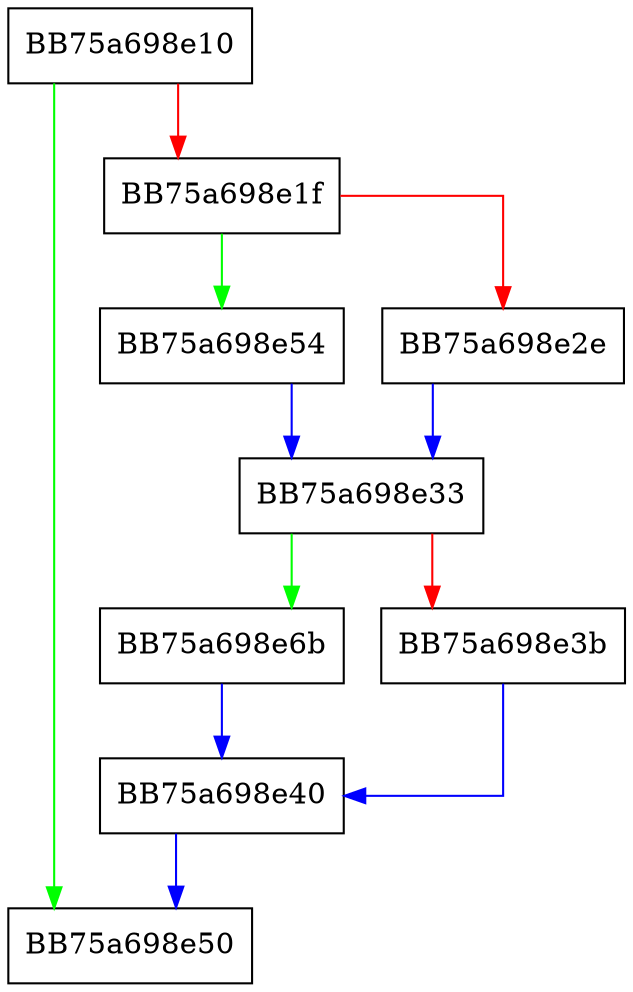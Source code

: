 digraph get_object_reuse_rate {
  node [shape="box"];
  graph [splines=ortho];
  BB75a698e10 -> BB75a698e50 [color="green"];
  BB75a698e10 -> BB75a698e1f [color="red"];
  BB75a698e1f -> BB75a698e54 [color="green"];
  BB75a698e1f -> BB75a698e2e [color="red"];
  BB75a698e2e -> BB75a698e33 [color="blue"];
  BB75a698e33 -> BB75a698e6b [color="green"];
  BB75a698e33 -> BB75a698e3b [color="red"];
  BB75a698e3b -> BB75a698e40 [color="blue"];
  BB75a698e40 -> BB75a698e50 [color="blue"];
  BB75a698e54 -> BB75a698e33 [color="blue"];
  BB75a698e6b -> BB75a698e40 [color="blue"];
}